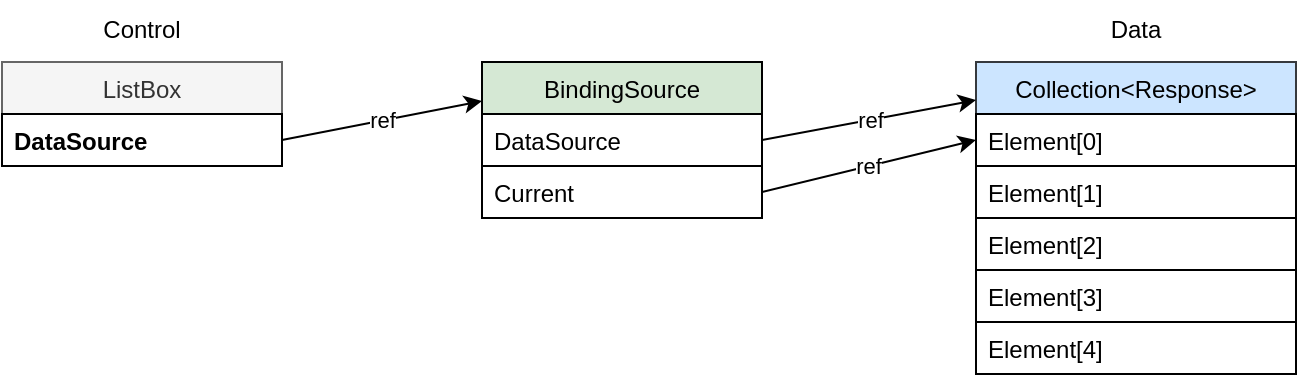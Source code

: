 <mxfile>
    <diagram id="K4BsTPlAUYRowYLgIe8M" name="Page-1">
        <mxGraphModel dx="1064" dy="790" grid="1" gridSize="10" guides="1" tooltips="1" connect="1" arrows="1" fold="1" page="1" pageScale="1" pageWidth="1100" pageHeight="850" background="#ffffff" math="0" shadow="0">
            <root>
                <mxCell id="0"/>
                <mxCell id="1" parent="0"/>
                <mxCell id="2" value="Collection&lt;Response&gt;" style="swimlane;fontStyle=0;childLayout=stackLayout;horizontal=1;startSize=26;horizontalStack=0;resizeParent=1;resizeParentMax=0;resizeLast=0;collapsible=1;marginBottom=0;fillColor=#cce5ff;strokeColor=#36393d;" parent="1" vertex="1">
                    <mxGeometry x="527" y="71" width="160" height="156" as="geometry">
                        <mxRectangle x="150" y="160" width="50" height="26" as="alternateBounds"/>
                    </mxGeometry>
                </mxCell>
                <mxCell id="3" value="Element[0]" style="text;strokeColor=default;fillColor=none;align=left;verticalAlign=top;spacingLeft=4;spacingRight=4;overflow=hidden;rotatable=0;points=[[0,0.5],[1,0.5]];portConstraint=eastwest;" parent="2" vertex="1">
                    <mxGeometry y="26" width="160" height="26" as="geometry"/>
                </mxCell>
                <mxCell id="36" value="Element[1]" style="text;strokeColor=default;fillColor=none;align=left;verticalAlign=top;spacingLeft=4;spacingRight=4;overflow=hidden;rotatable=0;points=[[0,0.5],[1,0.5]];portConstraint=eastwest;" parent="2" vertex="1">
                    <mxGeometry y="52" width="160" height="26" as="geometry"/>
                </mxCell>
                <mxCell id="37" value="Element[2]" style="text;strokeColor=default;fillColor=none;align=left;verticalAlign=top;spacingLeft=4;spacingRight=4;overflow=hidden;rotatable=0;points=[[0,0.5],[1,0.5]];portConstraint=eastwest;" parent="2" vertex="1">
                    <mxGeometry y="78" width="160" height="26" as="geometry"/>
                </mxCell>
                <mxCell id="38" value="Element[3]" style="text;strokeColor=default;fillColor=none;align=left;verticalAlign=top;spacingLeft=4;spacingRight=4;overflow=hidden;rotatable=0;points=[[0,0.5],[1,0.5]];portConstraint=eastwest;" parent="2" vertex="1">
                    <mxGeometry y="104" width="160" height="26" as="geometry"/>
                </mxCell>
                <mxCell id="39" value="Element[4]" style="text;strokeColor=default;fillColor=none;align=left;verticalAlign=top;spacingLeft=4;spacingRight=4;overflow=hidden;rotatable=0;points=[[0,0.5],[1,0.5]];portConstraint=eastwest;" parent="2" vertex="1">
                    <mxGeometry y="130" width="160" height="26" as="geometry"/>
                </mxCell>
                <mxCell id="6" value="ListBox" style="swimlane;fontStyle=0;childLayout=stackLayout;horizontal=1;startSize=26;horizontalStack=0;resizeParent=1;resizeParentMax=0;resizeLast=0;collapsible=1;marginBottom=0;fillColor=#f5f5f5;strokeColor=#666666;fontColor=#333333;" parent="1" vertex="1">
                    <mxGeometry x="40" y="71" width="140" height="52" as="geometry">
                        <mxRectangle x="150" y="160" width="50" height="26" as="alternateBounds"/>
                    </mxGeometry>
                </mxCell>
                <mxCell id="7" value="DataSource" style="text;strokeColor=default;fillColor=none;align=left;verticalAlign=top;spacingLeft=4;spacingRight=4;overflow=hidden;rotatable=0;points=[[0,0.5],[1,0.5]];portConstraint=eastwest;fontStyle=1" parent="6" vertex="1">
                    <mxGeometry y="26" width="140" height="26" as="geometry"/>
                </mxCell>
                <mxCell id="9" value="Data" style="text;html=1;strokeColor=none;fillColor=none;align=center;verticalAlign=middle;whiteSpace=wrap;rounded=0;" parent="1" vertex="1">
                    <mxGeometry x="527" y="40" width="160" height="30" as="geometry"/>
                </mxCell>
                <mxCell id="15" value="Control" style="text;html=1;strokeColor=none;fillColor=none;align=center;verticalAlign=middle;whiteSpace=wrap;rounded=0;" parent="1" vertex="1">
                    <mxGeometry x="40" y="40" width="140" height="30" as="geometry"/>
                </mxCell>
                <mxCell id="16" value="BindingSource" style="swimlane;fontStyle=0;childLayout=stackLayout;horizontal=1;startSize=26;horizontalStack=0;resizeParent=1;resizeParentMax=0;resizeLast=0;collapsible=1;marginBottom=0;fillColor=#d5e8d4;strokeColor=#000000;" parent="1" vertex="1">
                    <mxGeometry x="280" y="71" width="140" height="78" as="geometry">
                        <mxRectangle x="150" y="160" width="50" height="26" as="alternateBounds"/>
                    </mxGeometry>
                </mxCell>
                <mxCell id="17" value="DataSource" style="text;strokeColor=default;fillColor=none;align=left;verticalAlign=top;spacingLeft=4;spacingRight=4;overflow=hidden;rotatable=0;points=[[0,0.5],[1,0.5]];portConstraint=eastwest;" parent="16" vertex="1">
                    <mxGeometry y="26" width="140" height="26" as="geometry"/>
                </mxCell>
                <mxCell id="35" value="Current" style="text;strokeColor=default;fillColor=none;align=left;verticalAlign=top;spacingLeft=4;spacingRight=4;overflow=hidden;rotatable=0;points=[[0,0.5],[1,0.5]];portConstraint=eastwest;" parent="16" vertex="1">
                    <mxGeometry y="52" width="140" height="26" as="geometry"/>
                </mxCell>
                <mxCell id="22" value="ref" style="endArrow=classic;html=1;exitX=1;exitY=0.5;exitDx=0;exitDy=0;entryX=0;entryY=0.122;entryDx=0;entryDy=0;fontStyle=0;entryPerimeter=0;" parent="1" source="17" target="2" edge="1">
                    <mxGeometry width="50" height="50" relative="1" as="geometry">
                        <mxPoint x="610" y="320" as="sourcePoint"/>
                        <mxPoint x="660" y="270" as="targetPoint"/>
                    </mxGeometry>
                </mxCell>
                <mxCell id="25" value="ref" style="endArrow=classic;html=1;exitX=1;exitY=0.5;exitDx=0;exitDy=0;entryX=0;entryY=0.25;entryDx=0;entryDy=0;" parent="1" source="7" target="16" edge="1">
                    <mxGeometry width="50" height="50" relative="1" as="geometry">
                        <mxPoint x="466" y="110" as="sourcePoint"/>
                        <mxPoint x="420" y="210" as="targetPoint"/>
                    </mxGeometry>
                </mxCell>
                <mxCell id="40" value="ref" style="endArrow=classic;html=1;exitX=1;exitY=0.5;exitDx=0;exitDy=0;entryX=0;entryY=0.5;entryDx=0;entryDy=0;fillColor=#d5e8d4;strokeColor=#000000;strokeWidth=1;" parent="1" source="35" target="3" edge="1">
                    <mxGeometry width="50" height="50" relative="1" as="geometry">
                        <mxPoint x="660" y="240" as="sourcePoint"/>
                        <mxPoint x="710" y="190" as="targetPoint"/>
                    </mxGeometry>
                </mxCell>
            </root>
        </mxGraphModel>
    </diagram>
</mxfile>